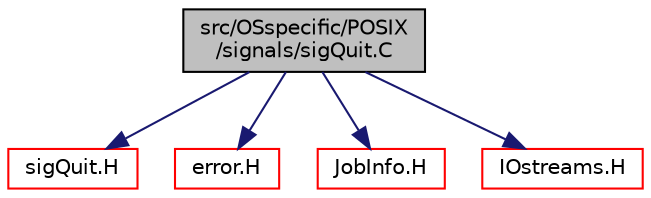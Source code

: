 digraph "src/OSspecific/POSIX/signals/sigQuit.C"
{
  bgcolor="transparent";
  edge [fontname="Helvetica",fontsize="10",labelfontname="Helvetica",labelfontsize="10"];
  node [fontname="Helvetica",fontsize="10",shape=record];
  Node0 [label="src/OSspecific/POSIX\l/signals/sigQuit.C",height=0.2,width=0.4,color="black", fillcolor="grey75", style="filled", fontcolor="black"];
  Node0 -> Node1 [color="midnightblue",fontsize="10",style="solid",fontname="Helvetica"];
  Node1 [label="sigQuit.H",height=0.2,width=0.4,color="red",URL="$a13802.html"];
  Node0 -> Node3 [color="midnightblue",fontsize="10",style="solid",fontname="Helvetica"];
  Node3 [label="error.H",height=0.2,width=0.4,color="red",URL="$a09629.html"];
  Node0 -> Node48 [color="midnightblue",fontsize="10",style="solid",fontname="Helvetica"];
  Node48 [label="JobInfo.H",height=0.2,width=0.4,color="red",URL="$a11006.html"];
  Node0 -> Node91 [color="midnightblue",fontsize="10",style="solid",fontname="Helvetica"];
  Node91 [label="IOstreams.H",height=0.2,width=0.4,color="red",URL="$a09830.html",tooltip="Useful combination of include files which define Sin, Sout and Serr and the use of IO streams general..."];
}
